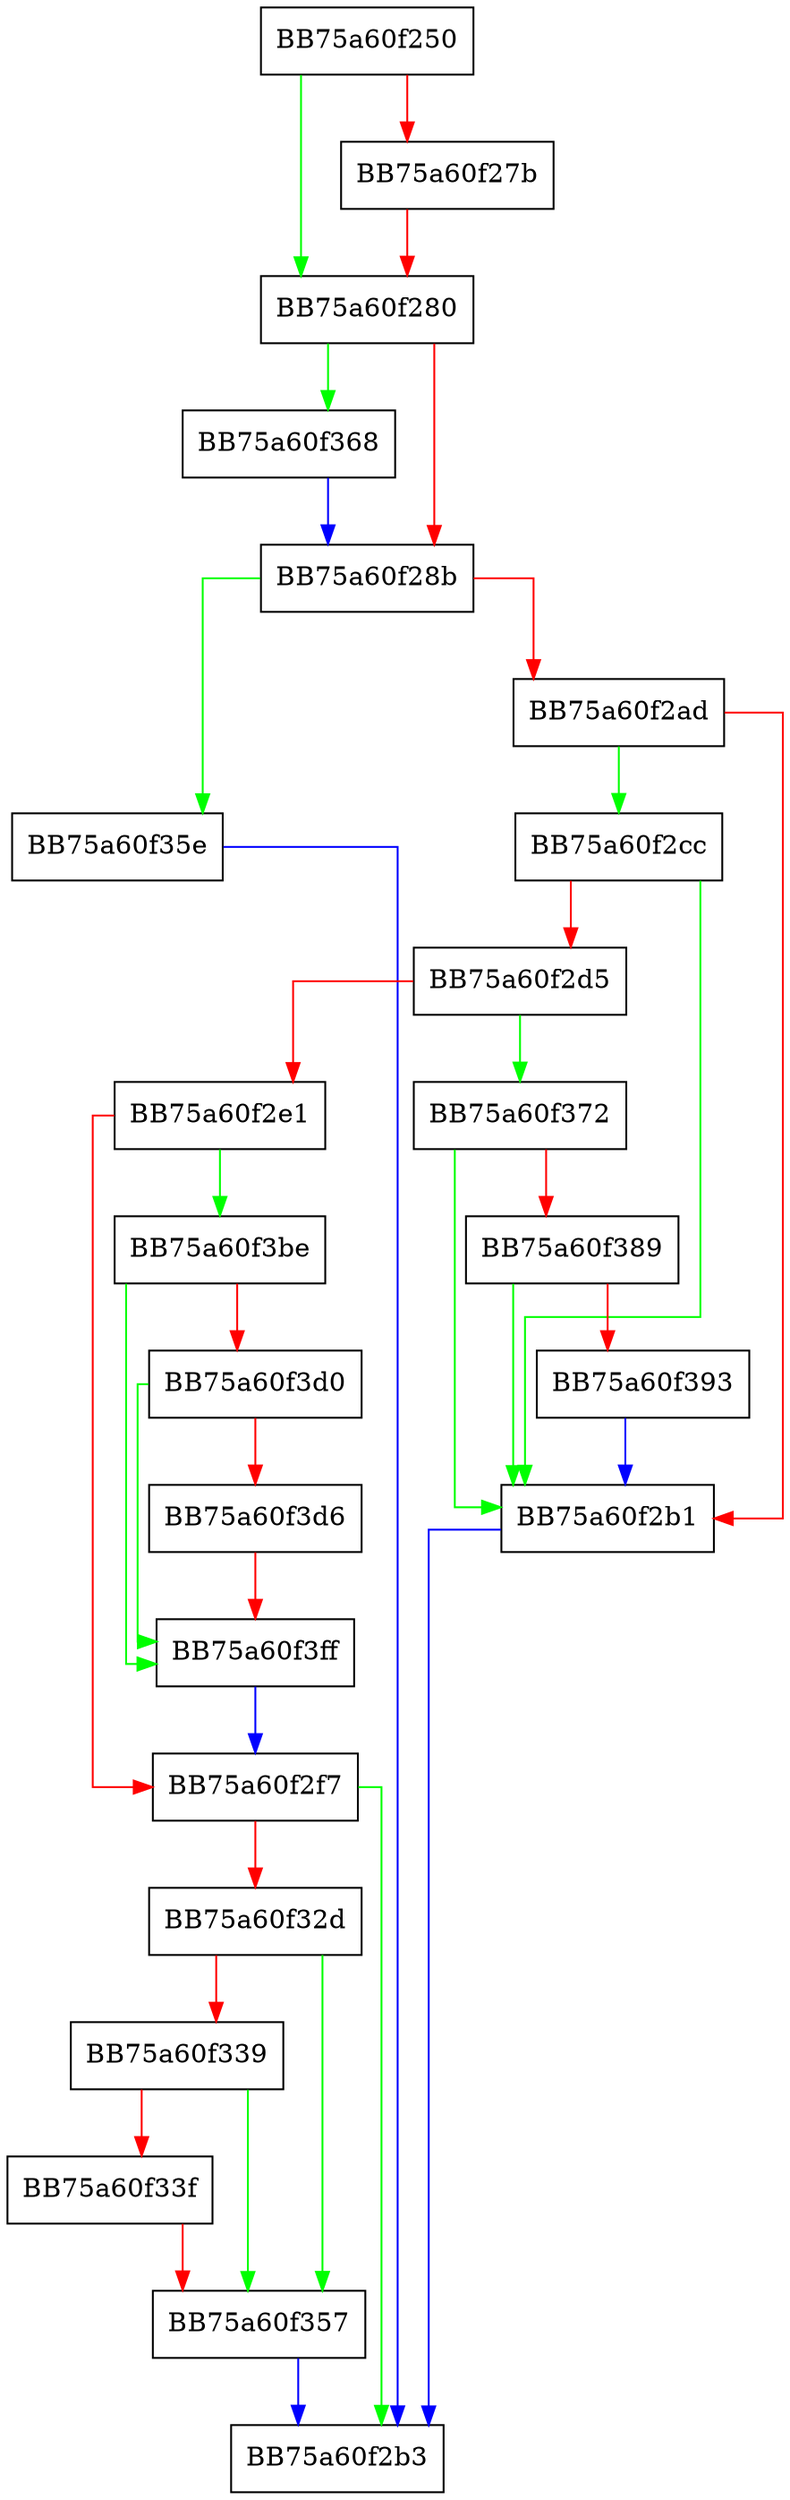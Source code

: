digraph ParseResident {
  node [shape="box"];
  graph [splines=ortho];
  BB75a60f250 -> BB75a60f280 [color="green"];
  BB75a60f250 -> BB75a60f27b [color="red"];
  BB75a60f27b -> BB75a60f280 [color="red"];
  BB75a60f280 -> BB75a60f368 [color="green"];
  BB75a60f280 -> BB75a60f28b [color="red"];
  BB75a60f28b -> BB75a60f35e [color="green"];
  BB75a60f28b -> BB75a60f2ad [color="red"];
  BB75a60f2ad -> BB75a60f2cc [color="green"];
  BB75a60f2ad -> BB75a60f2b1 [color="red"];
  BB75a60f2b1 -> BB75a60f2b3 [color="blue"];
  BB75a60f2cc -> BB75a60f2b1 [color="green"];
  BB75a60f2cc -> BB75a60f2d5 [color="red"];
  BB75a60f2d5 -> BB75a60f372 [color="green"];
  BB75a60f2d5 -> BB75a60f2e1 [color="red"];
  BB75a60f2e1 -> BB75a60f3be [color="green"];
  BB75a60f2e1 -> BB75a60f2f7 [color="red"];
  BB75a60f2f7 -> BB75a60f2b3 [color="green"];
  BB75a60f2f7 -> BB75a60f32d [color="red"];
  BB75a60f32d -> BB75a60f357 [color="green"];
  BB75a60f32d -> BB75a60f339 [color="red"];
  BB75a60f339 -> BB75a60f357 [color="green"];
  BB75a60f339 -> BB75a60f33f [color="red"];
  BB75a60f33f -> BB75a60f357 [color="red"];
  BB75a60f357 -> BB75a60f2b3 [color="blue"];
  BB75a60f35e -> BB75a60f2b3 [color="blue"];
  BB75a60f368 -> BB75a60f28b [color="blue"];
  BB75a60f372 -> BB75a60f2b1 [color="green"];
  BB75a60f372 -> BB75a60f389 [color="red"];
  BB75a60f389 -> BB75a60f2b1 [color="green"];
  BB75a60f389 -> BB75a60f393 [color="red"];
  BB75a60f393 -> BB75a60f2b1 [color="blue"];
  BB75a60f3be -> BB75a60f3ff [color="green"];
  BB75a60f3be -> BB75a60f3d0 [color="red"];
  BB75a60f3d0 -> BB75a60f3ff [color="green"];
  BB75a60f3d0 -> BB75a60f3d6 [color="red"];
  BB75a60f3d6 -> BB75a60f3ff [color="red"];
  BB75a60f3ff -> BB75a60f2f7 [color="blue"];
}